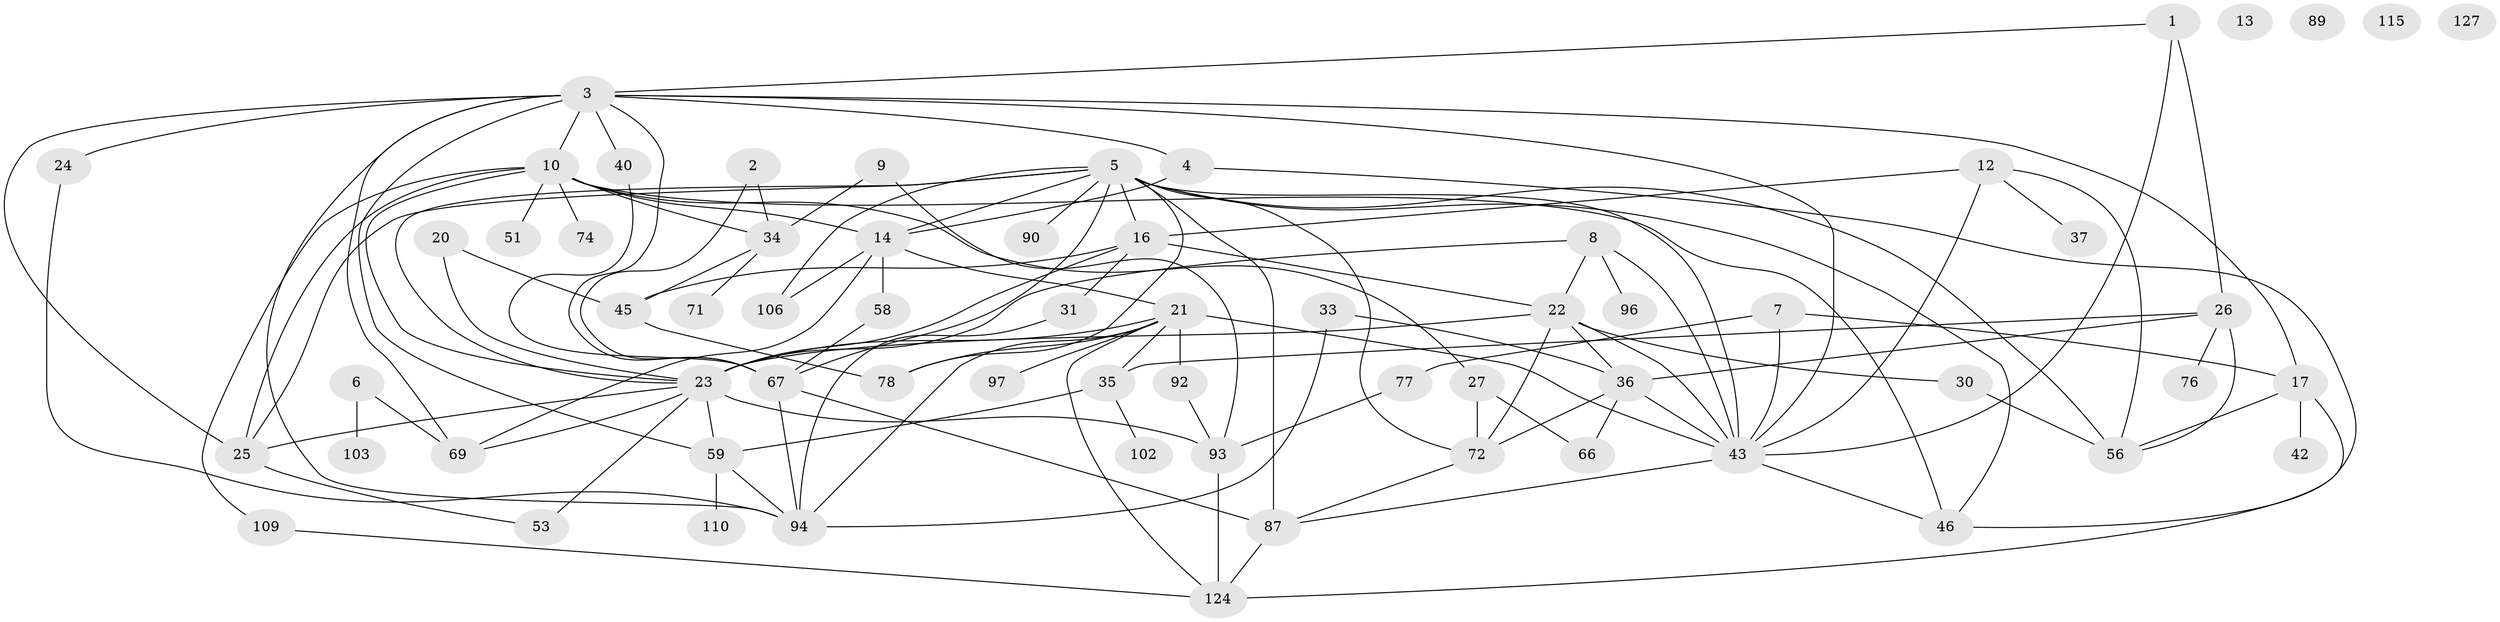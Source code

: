 // original degree distribution, {3: 0.16793893129770993, 2: 0.29770992366412213, 6: 0.04580152671755725, 1: 0.13740458015267176, 4: 0.183206106870229, 5: 0.10687022900763359, 0: 0.030534351145038167, 7: 0.030534351145038167}
// Generated by graph-tools (version 1.1) at 2025/12/03/09/25 04:12:54]
// undirected, 65 vertices, 120 edges
graph export_dot {
graph [start="1"]
  node [color=gray90,style=filled];
  1 [super="+118"];
  2;
  3 [super="+91+11"];
  4 [super="+98"];
  5 [super="+39+32+60"];
  6;
  7;
  8 [super="+116"];
  9;
  10 [super="+52+122+107+15"];
  12 [super="+28"];
  13;
  14 [super="+38"];
  16 [super="+19"];
  17 [super="+18"];
  20;
  21 [super="+81"];
  22 [super="+82+86+29"];
  23 [super="+55"];
  24;
  25 [super="+50"];
  26 [super="+64+111"];
  27;
  30 [super="+70"];
  31 [super="+63"];
  33 [super="+120"];
  34 [super="+41+117"];
  35 [super="+44"];
  36 [super="+49+57"];
  37 [super="+48"];
  40 [super="+62"];
  42;
  43 [super="+75+65"];
  45;
  46 [super="+85"];
  51;
  53;
  56 [super="+123"];
  58 [super="+99"];
  59 [super="+83"];
  66;
  67;
  69;
  71;
  72 [super="+84"];
  74;
  76 [super="+100"];
  77;
  78;
  87 [super="+101"];
  89;
  90;
  92;
  93;
  94 [super="+105"];
  96;
  97;
  102 [super="+112"];
  103;
  106;
  109;
  110;
  115;
  124 [super="+125"];
  127;
  1 -- 26;
  1 -- 3;
  1 -- 43;
  2 -- 67;
  2 -- 34;
  3 -- 67;
  3 -- 69;
  3 -- 24;
  3 -- 94;
  3 -- 4;
  3 -- 40;
  3 -- 25;
  3 -- 59;
  3 -- 43;
  3 -- 17;
  3 -- 10;
  4 -- 46;
  4 -- 14;
  5 -- 90;
  5 -- 14;
  5 -- 87;
  5 -- 56;
  5 -- 46;
  5 -- 67;
  5 -- 72;
  5 -- 106;
  5 -- 78;
  5 -- 25;
  5 -- 43;
  5 -- 23;
  5 -- 16;
  6 -- 69;
  6 -- 103;
  7 -- 77;
  7 -- 43;
  7 -- 17;
  8 -- 96;
  8 -- 22;
  8 -- 23;
  8 -- 43;
  9 -- 34;
  9 -- 93;
  10 -- 109;
  10 -- 51;
  10 -- 27;
  10 -- 74;
  10 -- 46;
  10 -- 23 [weight=2];
  10 -- 34;
  10 -- 25;
  10 -- 14;
  12 -- 43;
  12 -- 37;
  12 -- 56;
  12 -- 16 [weight=2];
  14 -- 69;
  14 -- 106;
  14 -- 58;
  14 -- 21;
  16 -- 45;
  16 -- 22;
  16 -- 23 [weight=2];
  16 -- 31;
  17 -- 42;
  17 -- 124;
  17 -- 56;
  20 -- 45;
  20 -- 23;
  21 -- 92;
  21 -- 94 [weight=2];
  21 -- 97 [weight=2];
  21 -- 35;
  21 -- 78;
  21 -- 124;
  21 -- 43;
  21 -- 23;
  22 -- 72;
  22 -- 36;
  22 -- 43 [weight=2];
  22 -- 23;
  22 -- 30;
  23 -- 93;
  23 -- 69;
  23 -- 53;
  23 -- 25 [weight=2];
  23 -- 59;
  24 -- 94;
  25 -- 53;
  26 -- 36;
  26 -- 56;
  26 -- 35;
  26 -- 76;
  27 -- 66;
  27 -- 72;
  30 -- 56 [weight=2];
  31 -- 94;
  33 -- 36;
  33 -- 94;
  34 -- 45 [weight=2];
  34 -- 71;
  35 -- 59;
  35 -- 102;
  36 -- 66;
  36 -- 72;
  36 -- 43;
  40 -- 67;
  43 -- 87;
  43 -- 46;
  45 -- 78;
  58 -- 67;
  59 -- 110;
  59 -- 94;
  67 -- 87;
  67 -- 94;
  72 -- 87;
  77 -- 93;
  87 -- 124;
  92 -- 93;
  93 -- 124;
  109 -- 124;
}
